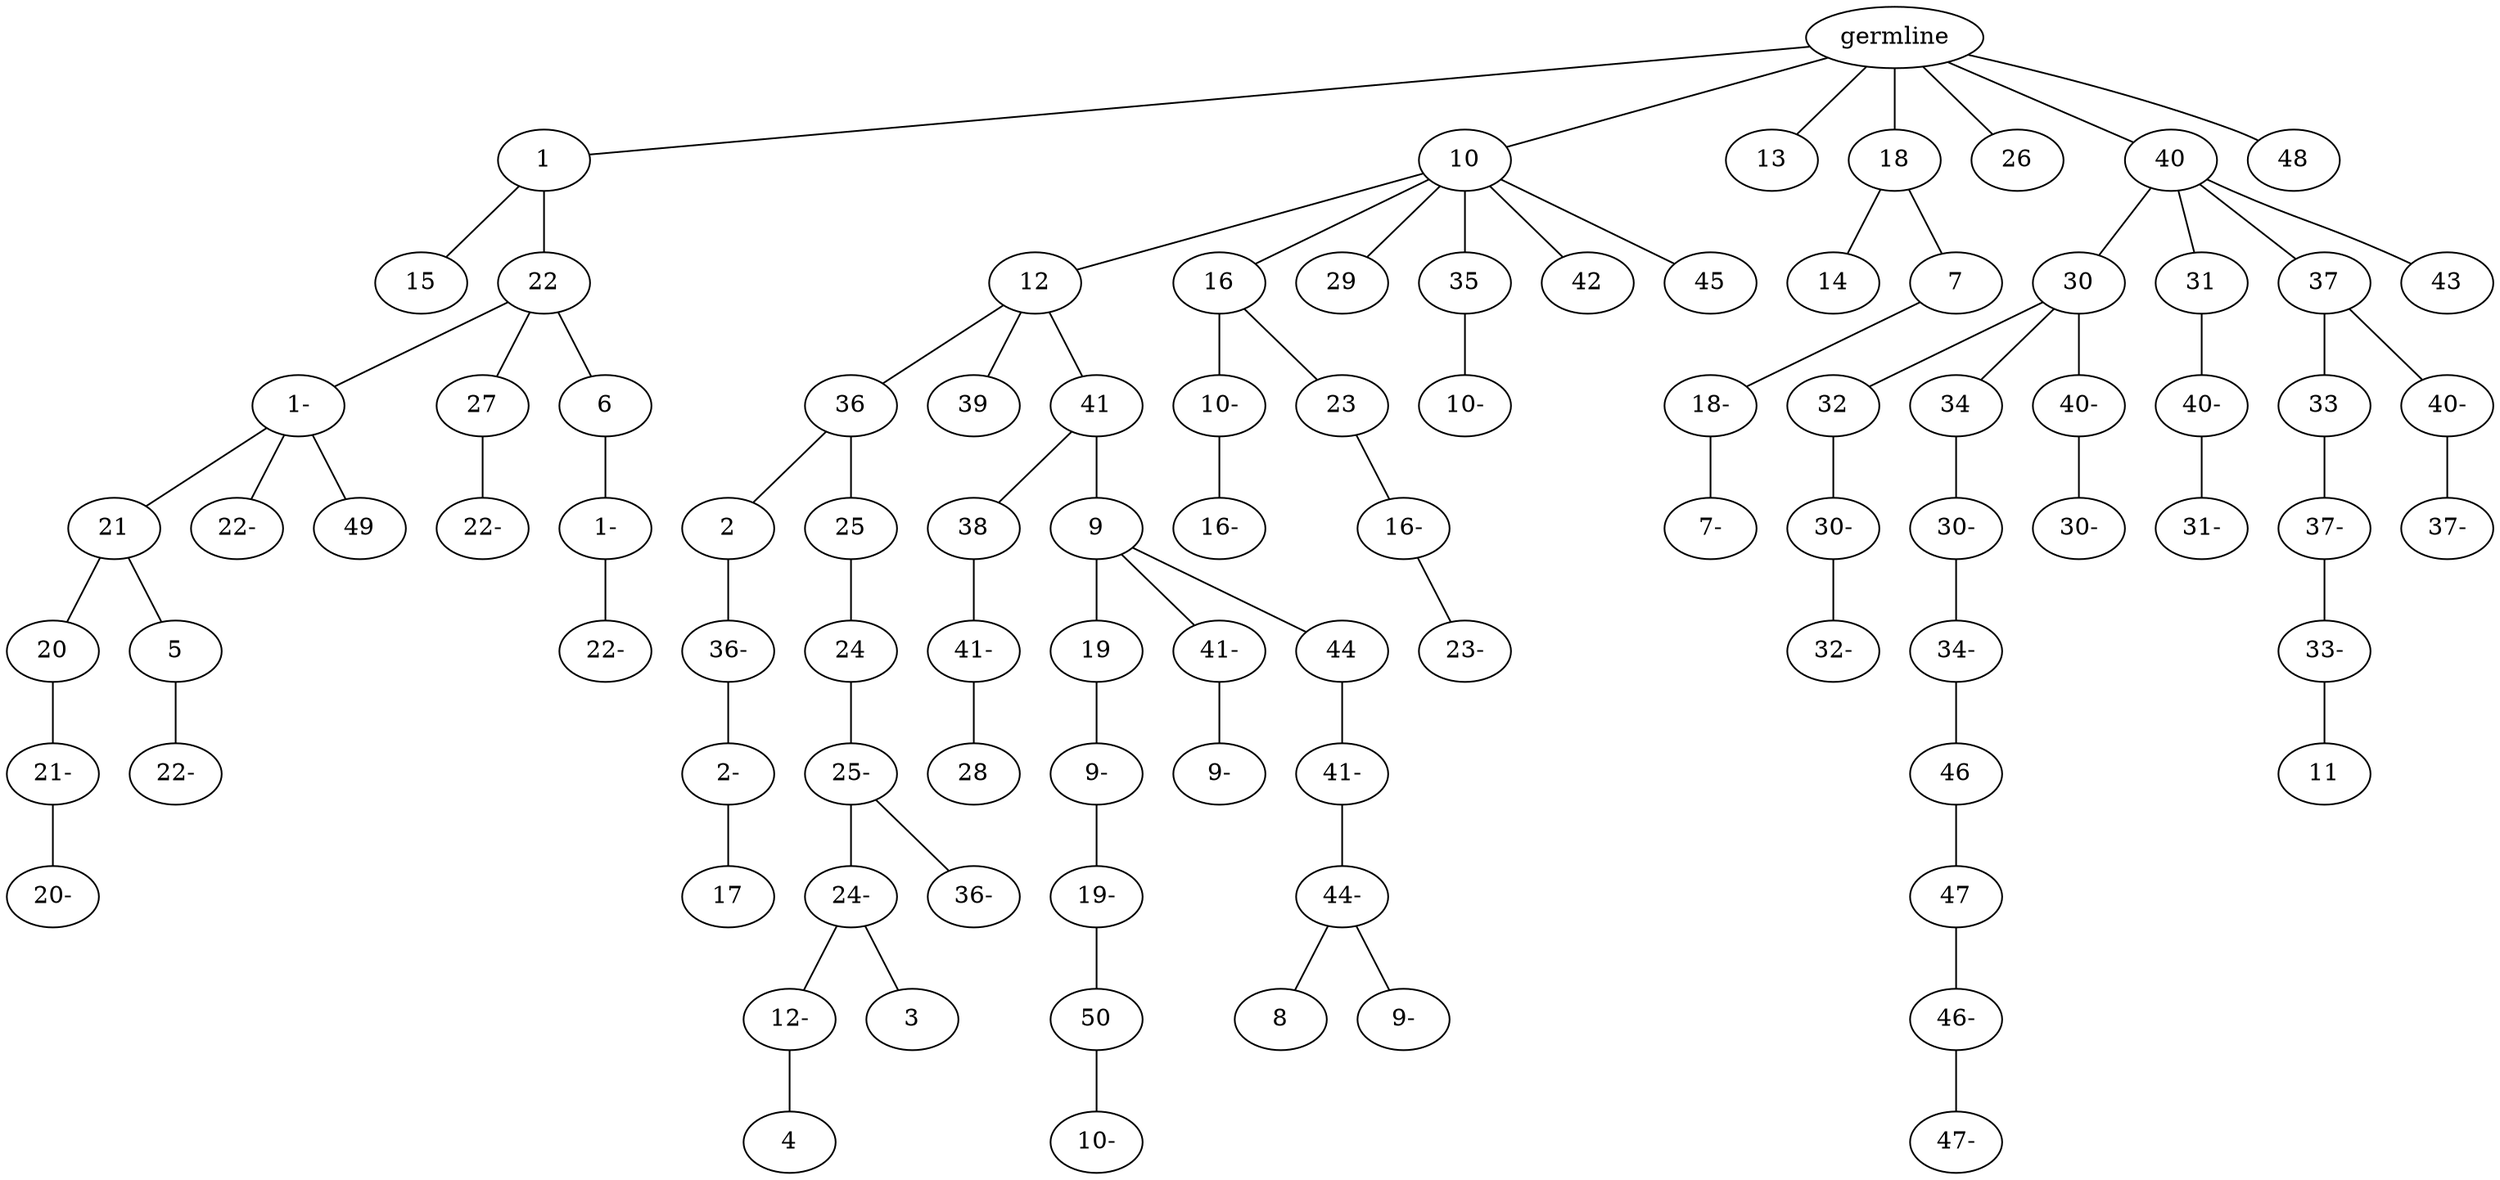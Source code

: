 graph tree {
    "140139191690144" [label="germline"];
    "140139191690432" [label="1"];
    "140139191690624" [label="15"];
    "140139191692112" [label="22"];
    "140139191690816" [label="1-"];
    "140139191692448" [label="21"];
    "140139191689808" [label="20"];
    "140139191690912" [label="21-"];
    "140139191922896" [label="20-"];
    "140139191692880" [label="5"];
    "140139190882848" [label="22-"];
    "140139191689376" [label="22-"];
    "140139191692016" [label="49"];
    "140139191690240" [label="27"];
    "140139191924624" [label="22-"];
    "140139191924480" [label="6"];
    "140139191924864" [label="1-"];
    "140139191924816" [label="22-"];
    "140139191692352" [label="10"];
    "140139191923088" [label="12"];
    "140139191923136" [label="36"];
    "140139191849072" [label="2"];
    "140139191849744" [label="36-"];
    "140139191849984" [label="2-"];
    "140139191849696" [label="17"];
    "140139191850752" [label="25"];
    "140139191851712" [label="24"];
    "140139191852528" [label="25-"];
    "140139191804880" [label="24-"];
    "140139191806080" [label="12-"];
    "140139191806320" [label="4"];
    "140139191804736" [label="3"];
    "140139191805648" [label="36-"];
    "140139191849888" [label="39"];
    "140139191850224" [label="41"];
    "140139191806848" [label="38"];
    "140139191807664" [label="41-"];
    "140139191807136" [label="28"];
    "140139191806800" [label="9"];
    "140139191807376" [label="19"];
    "140139191768736" [label="9-"];
    "140139191768688" [label="19-"];
    "140139191770080" [label="50"];
    "140139191769696" [label="10-"];
    "140139191768304" [label="41-"];
    "140139191769552" [label="9-"];
    "140139191770752" [label="44"];
    "140139191769840" [label="41-"];
    "140139191767728" [label="44-"];
    "140139191770800" [label="8"];
    "140139191768256" [label="9-"];
    "140139191926352" [label="16"];
    "140139191807712" [label="10-"];
    "140139191770608" [label="16-"];
    "140139191769744" [label="23"];
    "140139192230048" [label="16-"];
    "140139192232112" [label="23-"];
    "140139191925776" [label="29"];
    "140139191807760" [label="35"];
    "140139192230816" [label="10-"];
    "140139192231968" [label="42"];
    "140139192232016" [label="45"];
    "140139191690528" [label="13"];
    "140139192233552" [label="18"];
    "140139192233840" [label="14"];
    "140139192231920" [label="7"];
    "140139192233360" [label="18-"];
    "140139191726144" [label="7-"];
    "140139192232304" [label="26"];
    "140139192232976" [label="40"];
    "140139191726672" [label="30"];
    "140139191729072" [label="32"];
    "140139191730032" [label="30-"];
    "140139191728688" [label="32-"];
    "140139191729600" [label="34"];
    "140139191727152" [label="30-"];
    "140139191728784" [label="34-"];
    "140139191726864" [label="46"];
    "140139191729840" [label="47"];
    "140139192226144" [label="46-"];
    "140139192227776" [label="47-"];
    "140139191729984" [label="40-"];
    "140139191727920" [label="30-"];
    "140139191727536" [label="31"];
    "140139191727056" [label="40-"];
    "140139192227968" [label="31-"];
    "140139191727200" [label="37"];
    "140139192228064" [label="33"];
    "140139192229840" [label="37-"];
    "140139192228448" [label="33-"];
    "140139192225952" [label="11"];
    "140139192228592" [label="40-"];
    "140139192229696" [label="37-"];
    "140139192226480" [label="43"];
    "140139192231728" [label="48"];
    "140139191690144" -- "140139191690432";
    "140139191690144" -- "140139191692352";
    "140139191690144" -- "140139191690528";
    "140139191690144" -- "140139192233552";
    "140139191690144" -- "140139192232304";
    "140139191690144" -- "140139192232976";
    "140139191690144" -- "140139192231728";
    "140139191690432" -- "140139191690624";
    "140139191690432" -- "140139191692112";
    "140139191692112" -- "140139191690816";
    "140139191692112" -- "140139191690240";
    "140139191692112" -- "140139191924480";
    "140139191690816" -- "140139191692448";
    "140139191690816" -- "140139191689376";
    "140139191690816" -- "140139191692016";
    "140139191692448" -- "140139191689808";
    "140139191692448" -- "140139191692880";
    "140139191689808" -- "140139191690912";
    "140139191690912" -- "140139191922896";
    "140139191692880" -- "140139190882848";
    "140139191690240" -- "140139191924624";
    "140139191924480" -- "140139191924864";
    "140139191924864" -- "140139191924816";
    "140139191692352" -- "140139191923088";
    "140139191692352" -- "140139191926352";
    "140139191692352" -- "140139191925776";
    "140139191692352" -- "140139191807760";
    "140139191692352" -- "140139192231968";
    "140139191692352" -- "140139192232016";
    "140139191923088" -- "140139191923136";
    "140139191923088" -- "140139191849888";
    "140139191923088" -- "140139191850224";
    "140139191923136" -- "140139191849072";
    "140139191923136" -- "140139191850752";
    "140139191849072" -- "140139191849744";
    "140139191849744" -- "140139191849984";
    "140139191849984" -- "140139191849696";
    "140139191850752" -- "140139191851712";
    "140139191851712" -- "140139191852528";
    "140139191852528" -- "140139191804880";
    "140139191852528" -- "140139191805648";
    "140139191804880" -- "140139191806080";
    "140139191804880" -- "140139191804736";
    "140139191806080" -- "140139191806320";
    "140139191850224" -- "140139191806848";
    "140139191850224" -- "140139191806800";
    "140139191806848" -- "140139191807664";
    "140139191807664" -- "140139191807136";
    "140139191806800" -- "140139191807376";
    "140139191806800" -- "140139191768304";
    "140139191806800" -- "140139191770752";
    "140139191807376" -- "140139191768736";
    "140139191768736" -- "140139191768688";
    "140139191768688" -- "140139191770080";
    "140139191770080" -- "140139191769696";
    "140139191768304" -- "140139191769552";
    "140139191770752" -- "140139191769840";
    "140139191769840" -- "140139191767728";
    "140139191767728" -- "140139191770800";
    "140139191767728" -- "140139191768256";
    "140139191926352" -- "140139191807712";
    "140139191926352" -- "140139191769744";
    "140139191807712" -- "140139191770608";
    "140139191769744" -- "140139192230048";
    "140139192230048" -- "140139192232112";
    "140139191807760" -- "140139192230816";
    "140139192233552" -- "140139192233840";
    "140139192233552" -- "140139192231920";
    "140139192231920" -- "140139192233360";
    "140139192233360" -- "140139191726144";
    "140139192232976" -- "140139191726672";
    "140139192232976" -- "140139191727536";
    "140139192232976" -- "140139191727200";
    "140139192232976" -- "140139192226480";
    "140139191726672" -- "140139191729072";
    "140139191726672" -- "140139191729600";
    "140139191726672" -- "140139191729984";
    "140139191729072" -- "140139191730032";
    "140139191730032" -- "140139191728688";
    "140139191729600" -- "140139191727152";
    "140139191727152" -- "140139191728784";
    "140139191728784" -- "140139191726864";
    "140139191726864" -- "140139191729840";
    "140139191729840" -- "140139192226144";
    "140139192226144" -- "140139192227776";
    "140139191729984" -- "140139191727920";
    "140139191727536" -- "140139191727056";
    "140139191727056" -- "140139192227968";
    "140139191727200" -- "140139192228064";
    "140139191727200" -- "140139192228592";
    "140139192228064" -- "140139192229840";
    "140139192229840" -- "140139192228448";
    "140139192228448" -- "140139192225952";
    "140139192228592" -- "140139192229696";
}
